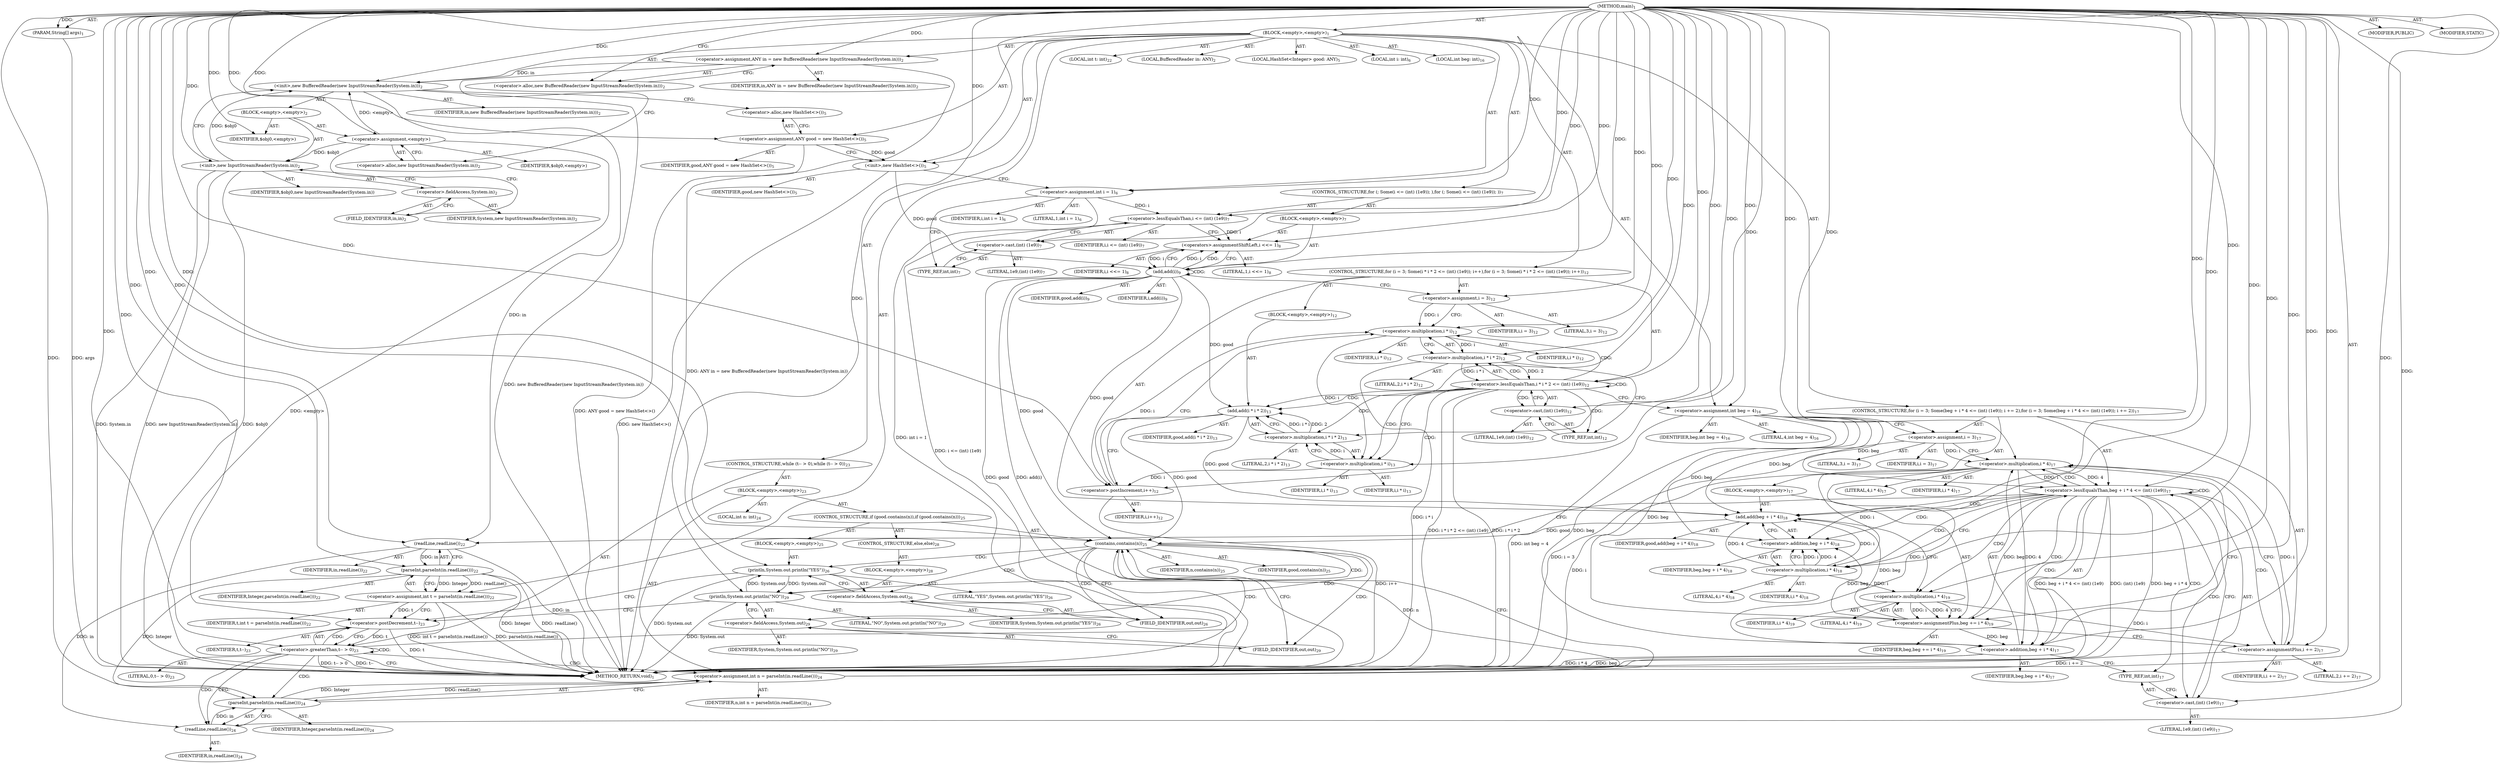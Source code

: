 digraph "main" {  
"21" [label = <(METHOD,main)<SUB>1</SUB>> ]
"22" [label = <(PARAM,String[] args)<SUB>1</SUB>> ]
"23" [label = <(BLOCK,&lt;empty&gt;,&lt;empty&gt;)<SUB>1</SUB>> ]
"4" [label = <(LOCAL,BufferedReader in: ANY)<SUB>2</SUB>> ]
"24" [label = <(&lt;operator&gt;.assignment,ANY in = new BufferedReader(new InputStreamReader(System.in)))<SUB>2</SUB>> ]
"25" [label = <(IDENTIFIER,in,ANY in = new BufferedReader(new InputStreamReader(System.in)))<SUB>2</SUB>> ]
"26" [label = <(&lt;operator&gt;.alloc,new BufferedReader(new InputStreamReader(System.in)))<SUB>2</SUB>> ]
"27" [label = <(&lt;init&gt;,new BufferedReader(new InputStreamReader(System.in)))<SUB>2</SUB>> ]
"3" [label = <(IDENTIFIER,in,new BufferedReader(new InputStreamReader(System.in)))<SUB>2</SUB>> ]
"28" [label = <(BLOCK,&lt;empty&gt;,&lt;empty&gt;)<SUB>2</SUB>> ]
"29" [label = <(&lt;operator&gt;.assignment,&lt;empty&gt;)> ]
"30" [label = <(IDENTIFIER,$obj0,&lt;empty&gt;)> ]
"31" [label = <(&lt;operator&gt;.alloc,new InputStreamReader(System.in))<SUB>2</SUB>> ]
"32" [label = <(&lt;init&gt;,new InputStreamReader(System.in))<SUB>2</SUB>> ]
"33" [label = <(IDENTIFIER,$obj0,new InputStreamReader(System.in))> ]
"34" [label = <(&lt;operator&gt;.fieldAccess,System.in)<SUB>2</SUB>> ]
"35" [label = <(IDENTIFIER,System,new InputStreamReader(System.in))<SUB>2</SUB>> ]
"36" [label = <(FIELD_IDENTIFIER,in,in)<SUB>2</SUB>> ]
"37" [label = <(IDENTIFIER,$obj0,&lt;empty&gt;)> ]
"6" [label = <(LOCAL,HashSet&lt;Integer&gt; good: ANY)<SUB>5</SUB>> ]
"38" [label = <(&lt;operator&gt;.assignment,ANY good = new HashSet&lt;&gt;())<SUB>5</SUB>> ]
"39" [label = <(IDENTIFIER,good,ANY good = new HashSet&lt;&gt;())<SUB>5</SUB>> ]
"40" [label = <(&lt;operator&gt;.alloc,new HashSet&lt;&gt;())<SUB>5</SUB>> ]
"41" [label = <(&lt;init&gt;,new HashSet&lt;&gt;())<SUB>5</SUB>> ]
"5" [label = <(IDENTIFIER,good,new HashSet&lt;&gt;())<SUB>5</SUB>> ]
"42" [label = <(LOCAL,int i: int)<SUB>6</SUB>> ]
"43" [label = <(&lt;operator&gt;.assignment,int i = 1)<SUB>6</SUB>> ]
"44" [label = <(IDENTIFIER,i,int i = 1)<SUB>6</SUB>> ]
"45" [label = <(LITERAL,1,int i = 1)<SUB>6</SUB>> ]
"46" [label = <(CONTROL_STRUCTURE,for (; Some(i &lt;= (int) (1e9)); ),for (; Some(i &lt;= (int) (1e9)); ))<SUB>7</SUB>> ]
"47" [label = <(&lt;operator&gt;.lessEqualsThan,i &lt;= (int) (1e9))<SUB>7</SUB>> ]
"48" [label = <(IDENTIFIER,i,i &lt;= (int) (1e9))<SUB>7</SUB>> ]
"49" [label = <(&lt;operator&gt;.cast,(int) (1e9))<SUB>7</SUB>> ]
"50" [label = <(TYPE_REF,int,int)<SUB>7</SUB>> ]
"51" [label = <(LITERAL,1e9,(int) (1e9))<SUB>7</SUB>> ]
"52" [label = <(BLOCK,&lt;empty&gt;,&lt;empty&gt;)<SUB>7</SUB>> ]
"53" [label = <(&lt;operators&gt;.assignmentShiftLeft,i &lt;&lt;= 1)<SUB>8</SUB>> ]
"54" [label = <(IDENTIFIER,i,i &lt;&lt;= 1)<SUB>8</SUB>> ]
"55" [label = <(LITERAL,1,i &lt;&lt;= 1)<SUB>8</SUB>> ]
"56" [label = <(add,add(i))<SUB>9</SUB>> ]
"57" [label = <(IDENTIFIER,good,add(i))<SUB>9</SUB>> ]
"58" [label = <(IDENTIFIER,i,add(i))<SUB>9</SUB>> ]
"59" [label = <(CONTROL_STRUCTURE,for (i = 3; Some(i * i * 2 &lt;= (int) (1e9)); i++),for (i = 3; Some(i * i * 2 &lt;= (int) (1e9)); i++))<SUB>12</SUB>> ]
"60" [label = <(&lt;operator&gt;.assignment,i = 3)<SUB>12</SUB>> ]
"61" [label = <(IDENTIFIER,i,i = 3)<SUB>12</SUB>> ]
"62" [label = <(LITERAL,3,i = 3)<SUB>12</SUB>> ]
"63" [label = <(&lt;operator&gt;.lessEqualsThan,i * i * 2 &lt;= (int) (1e9))<SUB>12</SUB>> ]
"64" [label = <(&lt;operator&gt;.multiplication,i * i * 2)<SUB>12</SUB>> ]
"65" [label = <(&lt;operator&gt;.multiplication,i * i)<SUB>12</SUB>> ]
"66" [label = <(IDENTIFIER,i,i * i)<SUB>12</SUB>> ]
"67" [label = <(IDENTIFIER,i,i * i)<SUB>12</SUB>> ]
"68" [label = <(LITERAL,2,i * i * 2)<SUB>12</SUB>> ]
"69" [label = <(&lt;operator&gt;.cast,(int) (1e9))<SUB>12</SUB>> ]
"70" [label = <(TYPE_REF,int,int)<SUB>12</SUB>> ]
"71" [label = <(LITERAL,1e9,(int) (1e9))<SUB>12</SUB>> ]
"72" [label = <(&lt;operator&gt;.postIncrement,i++)<SUB>12</SUB>> ]
"73" [label = <(IDENTIFIER,i,i++)<SUB>12</SUB>> ]
"74" [label = <(BLOCK,&lt;empty&gt;,&lt;empty&gt;)<SUB>12</SUB>> ]
"75" [label = <(add,add(i * i * 2))<SUB>13</SUB>> ]
"76" [label = <(IDENTIFIER,good,add(i * i * 2))<SUB>13</SUB>> ]
"77" [label = <(&lt;operator&gt;.multiplication,i * i * 2)<SUB>13</SUB>> ]
"78" [label = <(&lt;operator&gt;.multiplication,i * i)<SUB>13</SUB>> ]
"79" [label = <(IDENTIFIER,i,i * i)<SUB>13</SUB>> ]
"80" [label = <(IDENTIFIER,i,i * i)<SUB>13</SUB>> ]
"81" [label = <(LITERAL,2,i * i * 2)<SUB>13</SUB>> ]
"82" [label = <(LOCAL,int beg: int)<SUB>16</SUB>> ]
"83" [label = <(&lt;operator&gt;.assignment,int beg = 4)<SUB>16</SUB>> ]
"84" [label = <(IDENTIFIER,beg,int beg = 4)<SUB>16</SUB>> ]
"85" [label = <(LITERAL,4,int beg = 4)<SUB>16</SUB>> ]
"86" [label = <(CONTROL_STRUCTURE,for (i = 3; Some(beg + i * 4 &lt;= (int) (1e9)); i += 2),for (i = 3; Some(beg + i * 4 &lt;= (int) (1e9)); i += 2))<SUB>17</SUB>> ]
"87" [label = <(&lt;operator&gt;.assignment,i = 3)<SUB>17</SUB>> ]
"88" [label = <(IDENTIFIER,i,i = 3)<SUB>17</SUB>> ]
"89" [label = <(LITERAL,3,i = 3)<SUB>17</SUB>> ]
"90" [label = <(&lt;operator&gt;.lessEqualsThan,beg + i * 4 &lt;= (int) (1e9))<SUB>17</SUB>> ]
"91" [label = <(&lt;operator&gt;.addition,beg + i * 4)<SUB>17</SUB>> ]
"92" [label = <(IDENTIFIER,beg,beg + i * 4)<SUB>17</SUB>> ]
"93" [label = <(&lt;operator&gt;.multiplication,i * 4)<SUB>17</SUB>> ]
"94" [label = <(IDENTIFIER,i,i * 4)<SUB>17</SUB>> ]
"95" [label = <(LITERAL,4,i * 4)<SUB>17</SUB>> ]
"96" [label = <(&lt;operator&gt;.cast,(int) (1e9))<SUB>17</SUB>> ]
"97" [label = <(TYPE_REF,int,int)<SUB>17</SUB>> ]
"98" [label = <(LITERAL,1e9,(int) (1e9))<SUB>17</SUB>> ]
"99" [label = <(&lt;operator&gt;.assignmentPlus,i += 2)<SUB>17</SUB>> ]
"100" [label = <(IDENTIFIER,i,i += 2)<SUB>17</SUB>> ]
"101" [label = <(LITERAL,2,i += 2)<SUB>17</SUB>> ]
"102" [label = <(BLOCK,&lt;empty&gt;,&lt;empty&gt;)<SUB>17</SUB>> ]
"103" [label = <(add,add(beg + i * 4))<SUB>18</SUB>> ]
"104" [label = <(IDENTIFIER,good,add(beg + i * 4))<SUB>18</SUB>> ]
"105" [label = <(&lt;operator&gt;.addition,beg + i * 4)<SUB>18</SUB>> ]
"106" [label = <(IDENTIFIER,beg,beg + i * 4)<SUB>18</SUB>> ]
"107" [label = <(&lt;operator&gt;.multiplication,i * 4)<SUB>18</SUB>> ]
"108" [label = <(IDENTIFIER,i,i * 4)<SUB>18</SUB>> ]
"109" [label = <(LITERAL,4,i * 4)<SUB>18</SUB>> ]
"110" [label = <(&lt;operator&gt;.assignmentPlus,beg += i * 4)<SUB>19</SUB>> ]
"111" [label = <(IDENTIFIER,beg,beg += i * 4)<SUB>19</SUB>> ]
"112" [label = <(&lt;operator&gt;.multiplication,i * 4)<SUB>19</SUB>> ]
"113" [label = <(IDENTIFIER,i,i * 4)<SUB>19</SUB>> ]
"114" [label = <(LITERAL,4,i * 4)<SUB>19</SUB>> ]
"115" [label = <(LOCAL,int t: int)<SUB>22</SUB>> ]
"116" [label = <(&lt;operator&gt;.assignment,int t = parseInt(in.readLine()))<SUB>22</SUB>> ]
"117" [label = <(IDENTIFIER,t,int t = parseInt(in.readLine()))<SUB>22</SUB>> ]
"118" [label = <(parseInt,parseInt(in.readLine()))<SUB>22</SUB>> ]
"119" [label = <(IDENTIFIER,Integer,parseInt(in.readLine()))<SUB>22</SUB>> ]
"120" [label = <(readLine,readLine())<SUB>22</SUB>> ]
"121" [label = <(IDENTIFIER,in,readLine())<SUB>22</SUB>> ]
"122" [label = <(CONTROL_STRUCTURE,while (t-- &gt; 0),while (t-- &gt; 0))<SUB>23</SUB>> ]
"123" [label = <(&lt;operator&gt;.greaterThan,t-- &gt; 0)<SUB>23</SUB>> ]
"124" [label = <(&lt;operator&gt;.postDecrement,t--)<SUB>23</SUB>> ]
"125" [label = <(IDENTIFIER,t,t--)<SUB>23</SUB>> ]
"126" [label = <(LITERAL,0,t-- &gt; 0)<SUB>23</SUB>> ]
"127" [label = <(BLOCK,&lt;empty&gt;,&lt;empty&gt;)<SUB>23</SUB>> ]
"128" [label = <(LOCAL,int n: int)<SUB>24</SUB>> ]
"129" [label = <(&lt;operator&gt;.assignment,int n = parseInt(in.readLine()))<SUB>24</SUB>> ]
"130" [label = <(IDENTIFIER,n,int n = parseInt(in.readLine()))<SUB>24</SUB>> ]
"131" [label = <(parseInt,parseInt(in.readLine()))<SUB>24</SUB>> ]
"132" [label = <(IDENTIFIER,Integer,parseInt(in.readLine()))<SUB>24</SUB>> ]
"133" [label = <(readLine,readLine())<SUB>24</SUB>> ]
"134" [label = <(IDENTIFIER,in,readLine())<SUB>24</SUB>> ]
"135" [label = <(CONTROL_STRUCTURE,if (good.contains(n)),if (good.contains(n)))<SUB>25</SUB>> ]
"136" [label = <(contains,contains(n))<SUB>25</SUB>> ]
"137" [label = <(IDENTIFIER,good,contains(n))<SUB>25</SUB>> ]
"138" [label = <(IDENTIFIER,n,contains(n))<SUB>25</SUB>> ]
"139" [label = <(BLOCK,&lt;empty&gt;,&lt;empty&gt;)<SUB>25</SUB>> ]
"140" [label = <(println,System.out.println(&quot;YES&quot;))<SUB>26</SUB>> ]
"141" [label = <(&lt;operator&gt;.fieldAccess,System.out)<SUB>26</SUB>> ]
"142" [label = <(IDENTIFIER,System,System.out.println(&quot;YES&quot;))<SUB>26</SUB>> ]
"143" [label = <(FIELD_IDENTIFIER,out,out)<SUB>26</SUB>> ]
"144" [label = <(LITERAL,&quot;YES&quot;,System.out.println(&quot;YES&quot;))<SUB>26</SUB>> ]
"145" [label = <(CONTROL_STRUCTURE,else,else)<SUB>28</SUB>> ]
"146" [label = <(BLOCK,&lt;empty&gt;,&lt;empty&gt;)<SUB>28</SUB>> ]
"147" [label = <(println,System.out.println(&quot;NO&quot;))<SUB>29</SUB>> ]
"148" [label = <(&lt;operator&gt;.fieldAccess,System.out)<SUB>29</SUB>> ]
"149" [label = <(IDENTIFIER,System,System.out.println(&quot;NO&quot;))<SUB>29</SUB>> ]
"150" [label = <(FIELD_IDENTIFIER,out,out)<SUB>29</SUB>> ]
"151" [label = <(LITERAL,&quot;NO&quot;,System.out.println(&quot;NO&quot;))<SUB>29</SUB>> ]
"152" [label = <(MODIFIER,PUBLIC)> ]
"153" [label = <(MODIFIER,STATIC)> ]
"154" [label = <(METHOD_RETURN,void)<SUB>1</SUB>> ]
  "21" -> "22"  [ label = "AST: "] 
  "21" -> "23"  [ label = "AST: "] 
  "21" -> "152"  [ label = "AST: "] 
  "21" -> "153"  [ label = "AST: "] 
  "21" -> "154"  [ label = "AST: "] 
  "23" -> "4"  [ label = "AST: "] 
  "23" -> "24"  [ label = "AST: "] 
  "23" -> "27"  [ label = "AST: "] 
  "23" -> "6"  [ label = "AST: "] 
  "23" -> "38"  [ label = "AST: "] 
  "23" -> "41"  [ label = "AST: "] 
  "23" -> "42"  [ label = "AST: "] 
  "23" -> "43"  [ label = "AST: "] 
  "23" -> "46"  [ label = "AST: "] 
  "23" -> "59"  [ label = "AST: "] 
  "23" -> "82"  [ label = "AST: "] 
  "23" -> "83"  [ label = "AST: "] 
  "23" -> "86"  [ label = "AST: "] 
  "23" -> "115"  [ label = "AST: "] 
  "23" -> "116"  [ label = "AST: "] 
  "23" -> "122"  [ label = "AST: "] 
  "24" -> "25"  [ label = "AST: "] 
  "24" -> "26"  [ label = "AST: "] 
  "27" -> "3"  [ label = "AST: "] 
  "27" -> "28"  [ label = "AST: "] 
  "28" -> "29"  [ label = "AST: "] 
  "28" -> "32"  [ label = "AST: "] 
  "28" -> "37"  [ label = "AST: "] 
  "29" -> "30"  [ label = "AST: "] 
  "29" -> "31"  [ label = "AST: "] 
  "32" -> "33"  [ label = "AST: "] 
  "32" -> "34"  [ label = "AST: "] 
  "34" -> "35"  [ label = "AST: "] 
  "34" -> "36"  [ label = "AST: "] 
  "38" -> "39"  [ label = "AST: "] 
  "38" -> "40"  [ label = "AST: "] 
  "41" -> "5"  [ label = "AST: "] 
  "43" -> "44"  [ label = "AST: "] 
  "43" -> "45"  [ label = "AST: "] 
  "46" -> "47"  [ label = "AST: "] 
  "46" -> "52"  [ label = "AST: "] 
  "47" -> "48"  [ label = "AST: "] 
  "47" -> "49"  [ label = "AST: "] 
  "49" -> "50"  [ label = "AST: "] 
  "49" -> "51"  [ label = "AST: "] 
  "52" -> "53"  [ label = "AST: "] 
  "52" -> "56"  [ label = "AST: "] 
  "53" -> "54"  [ label = "AST: "] 
  "53" -> "55"  [ label = "AST: "] 
  "56" -> "57"  [ label = "AST: "] 
  "56" -> "58"  [ label = "AST: "] 
  "59" -> "60"  [ label = "AST: "] 
  "59" -> "63"  [ label = "AST: "] 
  "59" -> "72"  [ label = "AST: "] 
  "59" -> "74"  [ label = "AST: "] 
  "60" -> "61"  [ label = "AST: "] 
  "60" -> "62"  [ label = "AST: "] 
  "63" -> "64"  [ label = "AST: "] 
  "63" -> "69"  [ label = "AST: "] 
  "64" -> "65"  [ label = "AST: "] 
  "64" -> "68"  [ label = "AST: "] 
  "65" -> "66"  [ label = "AST: "] 
  "65" -> "67"  [ label = "AST: "] 
  "69" -> "70"  [ label = "AST: "] 
  "69" -> "71"  [ label = "AST: "] 
  "72" -> "73"  [ label = "AST: "] 
  "74" -> "75"  [ label = "AST: "] 
  "75" -> "76"  [ label = "AST: "] 
  "75" -> "77"  [ label = "AST: "] 
  "77" -> "78"  [ label = "AST: "] 
  "77" -> "81"  [ label = "AST: "] 
  "78" -> "79"  [ label = "AST: "] 
  "78" -> "80"  [ label = "AST: "] 
  "83" -> "84"  [ label = "AST: "] 
  "83" -> "85"  [ label = "AST: "] 
  "86" -> "87"  [ label = "AST: "] 
  "86" -> "90"  [ label = "AST: "] 
  "86" -> "99"  [ label = "AST: "] 
  "86" -> "102"  [ label = "AST: "] 
  "87" -> "88"  [ label = "AST: "] 
  "87" -> "89"  [ label = "AST: "] 
  "90" -> "91"  [ label = "AST: "] 
  "90" -> "96"  [ label = "AST: "] 
  "91" -> "92"  [ label = "AST: "] 
  "91" -> "93"  [ label = "AST: "] 
  "93" -> "94"  [ label = "AST: "] 
  "93" -> "95"  [ label = "AST: "] 
  "96" -> "97"  [ label = "AST: "] 
  "96" -> "98"  [ label = "AST: "] 
  "99" -> "100"  [ label = "AST: "] 
  "99" -> "101"  [ label = "AST: "] 
  "102" -> "103"  [ label = "AST: "] 
  "102" -> "110"  [ label = "AST: "] 
  "103" -> "104"  [ label = "AST: "] 
  "103" -> "105"  [ label = "AST: "] 
  "105" -> "106"  [ label = "AST: "] 
  "105" -> "107"  [ label = "AST: "] 
  "107" -> "108"  [ label = "AST: "] 
  "107" -> "109"  [ label = "AST: "] 
  "110" -> "111"  [ label = "AST: "] 
  "110" -> "112"  [ label = "AST: "] 
  "112" -> "113"  [ label = "AST: "] 
  "112" -> "114"  [ label = "AST: "] 
  "116" -> "117"  [ label = "AST: "] 
  "116" -> "118"  [ label = "AST: "] 
  "118" -> "119"  [ label = "AST: "] 
  "118" -> "120"  [ label = "AST: "] 
  "120" -> "121"  [ label = "AST: "] 
  "122" -> "123"  [ label = "AST: "] 
  "122" -> "127"  [ label = "AST: "] 
  "123" -> "124"  [ label = "AST: "] 
  "123" -> "126"  [ label = "AST: "] 
  "124" -> "125"  [ label = "AST: "] 
  "127" -> "128"  [ label = "AST: "] 
  "127" -> "129"  [ label = "AST: "] 
  "127" -> "135"  [ label = "AST: "] 
  "129" -> "130"  [ label = "AST: "] 
  "129" -> "131"  [ label = "AST: "] 
  "131" -> "132"  [ label = "AST: "] 
  "131" -> "133"  [ label = "AST: "] 
  "133" -> "134"  [ label = "AST: "] 
  "135" -> "136"  [ label = "AST: "] 
  "135" -> "139"  [ label = "AST: "] 
  "135" -> "145"  [ label = "AST: "] 
  "136" -> "137"  [ label = "AST: "] 
  "136" -> "138"  [ label = "AST: "] 
  "139" -> "140"  [ label = "AST: "] 
  "140" -> "141"  [ label = "AST: "] 
  "140" -> "144"  [ label = "AST: "] 
  "141" -> "142"  [ label = "AST: "] 
  "141" -> "143"  [ label = "AST: "] 
  "145" -> "146"  [ label = "AST: "] 
  "146" -> "147"  [ label = "AST: "] 
  "147" -> "148"  [ label = "AST: "] 
  "147" -> "151"  [ label = "AST: "] 
  "148" -> "149"  [ label = "AST: "] 
  "148" -> "150"  [ label = "AST: "] 
  "24" -> "31"  [ label = "CFG: "] 
  "27" -> "40"  [ label = "CFG: "] 
  "38" -> "41"  [ label = "CFG: "] 
  "41" -> "43"  [ label = "CFG: "] 
  "43" -> "50"  [ label = "CFG: "] 
  "83" -> "87"  [ label = "CFG: "] 
  "116" -> "124"  [ label = "CFG: "] 
  "26" -> "24"  [ label = "CFG: "] 
  "40" -> "38"  [ label = "CFG: "] 
  "47" -> "53"  [ label = "CFG: "] 
  "60" -> "65"  [ label = "CFG: "] 
  "63" -> "78"  [ label = "CFG: "] 
  "63" -> "83"  [ label = "CFG: "] 
  "72" -> "65"  [ label = "CFG: "] 
  "87" -> "93"  [ label = "CFG: "] 
  "90" -> "107"  [ label = "CFG: "] 
  "90" -> "120"  [ label = "CFG: "] 
  "99" -> "93"  [ label = "CFG: "] 
  "118" -> "116"  [ label = "CFG: "] 
  "123" -> "154"  [ label = "CFG: "] 
  "123" -> "133"  [ label = "CFG: "] 
  "29" -> "36"  [ label = "CFG: "] 
  "32" -> "27"  [ label = "CFG: "] 
  "49" -> "47"  [ label = "CFG: "] 
  "53" -> "56"  [ label = "CFG: "] 
  "56" -> "53"  [ label = "CFG: "] 
  "56" -> "60"  [ label = "CFG: "] 
  "64" -> "70"  [ label = "CFG: "] 
  "69" -> "63"  [ label = "CFG: "] 
  "75" -> "72"  [ label = "CFG: "] 
  "91" -> "97"  [ label = "CFG: "] 
  "96" -> "90"  [ label = "CFG: "] 
  "103" -> "112"  [ label = "CFG: "] 
  "110" -> "99"  [ label = "CFG: "] 
  "120" -> "118"  [ label = "CFG: "] 
  "124" -> "123"  [ label = "CFG: "] 
  "129" -> "136"  [ label = "CFG: "] 
  "31" -> "29"  [ label = "CFG: "] 
  "34" -> "32"  [ label = "CFG: "] 
  "50" -> "49"  [ label = "CFG: "] 
  "65" -> "64"  [ label = "CFG: "] 
  "70" -> "69"  [ label = "CFG: "] 
  "77" -> "75"  [ label = "CFG: "] 
  "93" -> "91"  [ label = "CFG: "] 
  "97" -> "96"  [ label = "CFG: "] 
  "105" -> "103"  [ label = "CFG: "] 
  "112" -> "110"  [ label = "CFG: "] 
  "131" -> "129"  [ label = "CFG: "] 
  "136" -> "143"  [ label = "CFG: "] 
  "136" -> "150"  [ label = "CFG: "] 
  "36" -> "34"  [ label = "CFG: "] 
  "78" -> "77"  [ label = "CFG: "] 
  "107" -> "105"  [ label = "CFG: "] 
  "133" -> "131"  [ label = "CFG: "] 
  "140" -> "124"  [ label = "CFG: "] 
  "141" -> "140"  [ label = "CFG: "] 
  "147" -> "124"  [ label = "CFG: "] 
  "143" -> "141"  [ label = "CFG: "] 
  "148" -> "147"  [ label = "CFG: "] 
  "150" -> "148"  [ label = "CFG: "] 
  "21" -> "26"  [ label = "CFG: "] 
  "22" -> "154"  [ label = "DDG: args"] 
  "24" -> "154"  [ label = "DDG: ANY in = new BufferedReader(new InputStreamReader(System.in))"] 
  "29" -> "154"  [ label = "DDG: &lt;empty&gt;"] 
  "32" -> "154"  [ label = "DDG: $obj0"] 
  "32" -> "154"  [ label = "DDG: System.in"] 
  "32" -> "154"  [ label = "DDG: new InputStreamReader(System.in)"] 
  "27" -> "154"  [ label = "DDG: new BufferedReader(new InputStreamReader(System.in))"] 
  "38" -> "154"  [ label = "DDG: ANY good = new HashSet&lt;&gt;()"] 
  "41" -> "154"  [ label = "DDG: new HashSet&lt;&gt;()"] 
  "43" -> "154"  [ label = "DDG: int i = 1"] 
  "47" -> "154"  [ label = "DDG: i &lt;= (int) (1e9)"] 
  "56" -> "154"  [ label = "DDG: good"] 
  "56" -> "154"  [ label = "DDG: add(i)"] 
  "64" -> "154"  [ label = "DDG: i * i"] 
  "63" -> "154"  [ label = "DDG: i * i * 2"] 
  "63" -> "154"  [ label = "DDG: i * i * 2 &lt;= (int) (1e9)"] 
  "83" -> "154"  [ label = "DDG: int beg = 4"] 
  "87" -> "154"  [ label = "DDG: i = 3"] 
  "91" -> "154"  [ label = "DDG: beg"] 
  "93" -> "154"  [ label = "DDG: i"] 
  "91" -> "154"  [ label = "DDG: i * 4"] 
  "90" -> "154"  [ label = "DDG: beg + i * 4"] 
  "90" -> "154"  [ label = "DDG: (int) (1e9)"] 
  "90" -> "154"  [ label = "DDG: beg + i * 4 &lt;= (int) (1e9)"] 
  "118" -> "154"  [ label = "DDG: Integer"] 
  "120" -> "154"  [ label = "DDG: in"] 
  "118" -> "154"  [ label = "DDG: readLine()"] 
  "116" -> "154"  [ label = "DDG: parseInt(in.readLine())"] 
  "116" -> "154"  [ label = "DDG: int t = parseInt(in.readLine())"] 
  "124" -> "154"  [ label = "DDG: t"] 
  "123" -> "154"  [ label = "DDG: t--"] 
  "123" -> "154"  [ label = "DDG: t-- &gt; 0"] 
  "147" -> "154"  [ label = "DDG: System.out"] 
  "140" -> "154"  [ label = "DDG: System.out"] 
  "99" -> "154"  [ label = "DDG: i += 2"] 
  "72" -> "154"  [ label = "DDG: i++"] 
  "21" -> "22"  [ label = "DDG: "] 
  "21" -> "24"  [ label = "DDG: "] 
  "21" -> "38"  [ label = "DDG: "] 
  "21" -> "43"  [ label = "DDG: "] 
  "21" -> "83"  [ label = "DDG: "] 
  "118" -> "116"  [ label = "DDG: Integer"] 
  "118" -> "116"  [ label = "DDG: readLine()"] 
  "24" -> "27"  [ label = "DDG: in"] 
  "21" -> "27"  [ label = "DDG: "] 
  "29" -> "27"  [ label = "DDG: &lt;empty&gt;"] 
  "32" -> "27"  [ label = "DDG: $obj0"] 
  "38" -> "41"  [ label = "DDG: good"] 
  "21" -> "41"  [ label = "DDG: "] 
  "21" -> "60"  [ label = "DDG: "] 
  "21" -> "87"  [ label = "DDG: "] 
  "21" -> "99"  [ label = "DDG: "] 
  "21" -> "29"  [ label = "DDG: "] 
  "21" -> "37"  [ label = "DDG: "] 
  "43" -> "47"  [ label = "DDG: i"] 
  "21" -> "47"  [ label = "DDG: "] 
  "21" -> "53"  [ label = "DDG: "] 
  "64" -> "63"  [ label = "DDG: i * i"] 
  "64" -> "63"  [ label = "DDG: 2"] 
  "21" -> "63"  [ label = "DDG: "] 
  "78" -> "72"  [ label = "DDG: i"] 
  "21" -> "72"  [ label = "DDG: "] 
  "83" -> "90"  [ label = "DDG: beg"] 
  "110" -> "90"  [ label = "DDG: beg"] 
  "21" -> "90"  [ label = "DDG: "] 
  "93" -> "90"  [ label = "DDG: i"] 
  "93" -> "90"  [ label = "DDG: 4"] 
  "112" -> "99"  [ label = "DDG: i"] 
  "112" -> "110"  [ label = "DDG: i"] 
  "112" -> "110"  [ label = "DDG: 4"] 
  "21" -> "118"  [ label = "DDG: "] 
  "120" -> "118"  [ label = "DDG: in"] 
  "124" -> "123"  [ label = "DDG: t"] 
  "21" -> "123"  [ label = "DDG: "] 
  "131" -> "129"  [ label = "DDG: Integer"] 
  "131" -> "129"  [ label = "DDG: readLine()"] 
  "29" -> "32"  [ label = "DDG: $obj0"] 
  "21" -> "32"  [ label = "DDG: "] 
  "21" -> "49"  [ label = "DDG: "] 
  "47" -> "53"  [ label = "DDG: i"] 
  "56" -> "53"  [ label = "DDG: i"] 
  "41" -> "56"  [ label = "DDG: good"] 
  "21" -> "56"  [ label = "DDG: "] 
  "53" -> "56"  [ label = "DDG: i"] 
  "65" -> "64"  [ label = "DDG: i"] 
  "21" -> "64"  [ label = "DDG: "] 
  "21" -> "69"  [ label = "DDG: "] 
  "56" -> "75"  [ label = "DDG: good"] 
  "21" -> "75"  [ label = "DDG: "] 
  "77" -> "75"  [ label = "DDG: i * i"] 
  "77" -> "75"  [ label = "DDG: 2"] 
  "83" -> "91"  [ label = "DDG: beg"] 
  "110" -> "91"  [ label = "DDG: beg"] 
  "21" -> "91"  [ label = "DDG: "] 
  "93" -> "91"  [ label = "DDG: i"] 
  "93" -> "91"  [ label = "DDG: 4"] 
  "21" -> "96"  [ label = "DDG: "] 
  "56" -> "103"  [ label = "DDG: good"] 
  "75" -> "103"  [ label = "DDG: good"] 
  "21" -> "103"  [ label = "DDG: "] 
  "83" -> "103"  [ label = "DDG: beg"] 
  "110" -> "103"  [ label = "DDG: beg"] 
  "107" -> "103"  [ label = "DDG: i"] 
  "107" -> "103"  [ label = "DDG: 4"] 
  "21" -> "110"  [ label = "DDG: "] 
  "83" -> "110"  [ label = "DDG: beg"] 
  "27" -> "120"  [ label = "DDG: in"] 
  "21" -> "120"  [ label = "DDG: "] 
  "116" -> "124"  [ label = "DDG: t"] 
  "21" -> "124"  [ label = "DDG: "] 
  "60" -> "65"  [ label = "DDG: i"] 
  "72" -> "65"  [ label = "DDG: i"] 
  "21" -> "65"  [ label = "DDG: "] 
  "78" -> "77"  [ label = "DDG: i"] 
  "21" -> "77"  [ label = "DDG: "] 
  "87" -> "93"  [ label = "DDG: i"] 
  "99" -> "93"  [ label = "DDG: i"] 
  "21" -> "93"  [ label = "DDG: "] 
  "21" -> "105"  [ label = "DDG: "] 
  "83" -> "105"  [ label = "DDG: beg"] 
  "110" -> "105"  [ label = "DDG: beg"] 
  "107" -> "105"  [ label = "DDG: i"] 
  "107" -> "105"  [ label = "DDG: 4"] 
  "107" -> "112"  [ label = "DDG: i"] 
  "21" -> "112"  [ label = "DDG: "] 
  "118" -> "131"  [ label = "DDG: Integer"] 
  "21" -> "131"  [ label = "DDG: "] 
  "133" -> "131"  [ label = "DDG: in"] 
  "56" -> "136"  [ label = "DDG: good"] 
  "103" -> "136"  [ label = "DDG: good"] 
  "75" -> "136"  [ label = "DDG: good"] 
  "21" -> "136"  [ label = "DDG: "] 
  "129" -> "136"  [ label = "DDG: n"] 
  "65" -> "78"  [ label = "DDG: i"] 
  "21" -> "78"  [ label = "DDG: "] 
  "93" -> "107"  [ label = "DDG: i"] 
  "21" -> "107"  [ label = "DDG: "] 
  "120" -> "133"  [ label = "DDG: in"] 
  "21" -> "133"  [ label = "DDG: "] 
  "147" -> "140"  [ label = "DDG: System.out"] 
  "21" -> "140"  [ label = "DDG: "] 
  "140" -> "147"  [ label = "DDG: System.out"] 
  "21" -> "147"  [ label = "DDG: "] 
  "63" -> "77"  [ label = "CDG: "] 
  "63" -> "64"  [ label = "CDG: "] 
  "63" -> "75"  [ label = "CDG: "] 
  "63" -> "72"  [ label = "CDG: "] 
  "63" -> "69"  [ label = "CDG: "] 
  "63" -> "65"  [ label = "CDG: "] 
  "63" -> "70"  [ label = "CDG: "] 
  "63" -> "63"  [ label = "CDG: "] 
  "63" -> "78"  [ label = "CDG: "] 
  "90" -> "107"  [ label = "CDG: "] 
  "90" -> "96"  [ label = "CDG: "] 
  "90" -> "99"  [ label = "CDG: "] 
  "90" -> "103"  [ label = "CDG: "] 
  "90" -> "97"  [ label = "CDG: "] 
  "90" -> "91"  [ label = "CDG: "] 
  "90" -> "112"  [ label = "CDG: "] 
  "90" -> "93"  [ label = "CDG: "] 
  "90" -> "90"  [ label = "CDG: "] 
  "90" -> "105"  [ label = "CDG: "] 
  "90" -> "110"  [ label = "CDG: "] 
  "123" -> "136"  [ label = "CDG: "] 
  "123" -> "131"  [ label = "CDG: "] 
  "123" -> "123"  [ label = "CDG: "] 
  "123" -> "129"  [ label = "CDG: "] 
  "123" -> "124"  [ label = "CDG: "] 
  "123" -> "133"  [ label = "CDG: "] 
  "56" -> "56"  [ label = "CDG: "] 
  "56" -> "53"  [ label = "CDG: "] 
  "136" -> "141"  [ label = "CDG: "] 
  "136" -> "150"  [ label = "CDG: "] 
  "136" -> "140"  [ label = "CDG: "] 
  "136" -> "148"  [ label = "CDG: "] 
  "136" -> "143"  [ label = "CDG: "] 
  "136" -> "147"  [ label = "CDG: "] 
}
